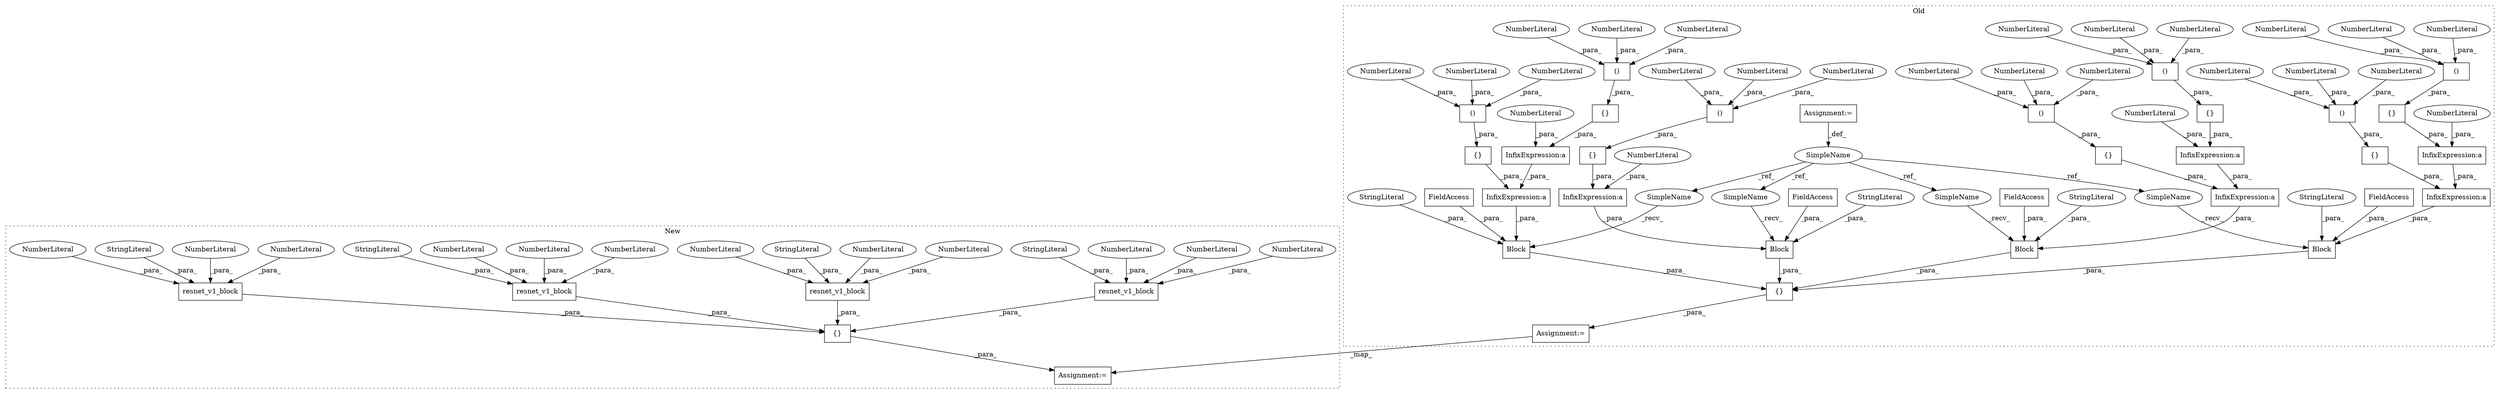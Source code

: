 digraph G {
subgraph cluster0 {
1 [label="{}" a="4" s="6777,7325" l="1,1" shape="box"];
3 [label="()" a="106" s="6890" l="32" shape="box"];
4 [label="{}" a="4" s="7034,7073" l="6,2" shape="box"];
5 [label="()" a="106" s="7040" l="33" shape="box"];
7 [label="{}" a="4" s="6884,6922" l="6,2" shape="box"];
8 [label="NumberLiteral" a="34" s="6890" l="3" shape="ellipse"];
12 [label="NumberLiteral" a="34" s="7056" l="3" shape="ellipse"];
13 [label="NumberLiteral" a="34" s="7072" l="1" shape="ellipse"];
14 [label="NumberLiteral" a="34" s="6906" l="2" shape="ellipse"];
15 [label="NumberLiteral" a="34" s="6921" l="1" shape="ellipse"];
16 [label="NumberLiteral" a="34" s="7040" l="3" shape="ellipse"];
22 [label="Assignment:=" a="7" s="6735" l="12" shape="box"];
25 [label="Assignment:=" a="7" s="6759" l="1" shape="box"];
26 [label="InfixExpression:a" a="27" s="7022" l="3" shape="box"];
27 [label="InfixExpression:a" a="27" s="7320" l="3" shape="box"];
28 [label="()" a="106" s="6833" l="32" shape="box"];
29 [label="InfixExpression:a" a="27" s="7168" l="3" shape="box"];
30 [label="()" a="106" s="7192" l="34" shape="box"];
31 [label="InfixExpression:a" a="27" s="7174" l="3" shape="box"];
32 [label="()" a="106" s="6981" l="33" shape="box"];
33 [label="InfixExpression:a" a="27" s="7016" l="3" shape="box"];
34 [label="()" a="106" s="7132" l="34" shape="box"];
35 [label="NumberLiteral" a="34" s="7171" l="2" shape="ellipse"];
36 [label="()" a="106" s="7284" l="34" shape="box"];
37 [label="NumberLiteral" a="34" s="7209" l="3" shape="ellipse"];
38 [label="NumberLiteral" a="34" s="7301" l="3" shape="ellipse"];
39 [label="NumberLiteral" a="34" s="6864" l="1" shape="ellipse"];
40 [label="NumberLiteral" a="34" s="7192" l="4" shape="ellipse"];
41 [label="NumberLiteral" a="34" s="7284" l="4" shape="ellipse"];
42 [label="NumberLiteral" a="34" s="7019" l="2" shape="ellipse"];
43 [label="NumberLiteral" a="34" s="6833" l="3" shape="ellipse"];
44 [label="NumberLiteral" a="34" s="7323" l="1" shape="ellipse"];
45 [label="NumberLiteral" a="34" s="6981" l="3" shape="ellipse"];
46 [label="NumberLiteral" a="34" s="6849" l="2" shape="ellipse"];
47 [label="{}" a="4" s="6975,7014" l="6,2" shape="box"];
48 [label="NumberLiteral" a="34" s="7225" l="1" shape="ellipse"];
49 [label="{}" a="4" s="7126,7166" l="6,2" shape="box"];
50 [label="NumberLiteral" a="34" s="7317" l="1" shape="ellipse"];
51 [label="NumberLiteral" a="34" s="7013" l="1" shape="ellipse"];
52 [label="NumberLiteral" a="34" s="6997" l="3" shape="ellipse"];
53 [label="NumberLiteral" a="34" s="7165" l="1" shape="ellipse"];
54 [label="NumberLiteral" a="34" s="7149" l="3" shape="ellipse"];
55 [label="{}" a="4" s="7278,7318" l="6,2" shape="box"];
56 [label="NumberLiteral" a="34" s="7132" l="4" shape="ellipse"];
57 [label="{}" a="4" s="6827,6865" l="6,2" shape="box"];
58 [label="InfixExpression:a" a="27" s="6867" l="3" shape="box"];
59 [label="NumberLiteral" a="34" s="6870" l="1" shape="ellipse"];
60 [label="{}" a="4" s="7186,7226" l="6,2" shape="box"];
61 [label="InfixExpression:a" a="27" s="6872" l="3" shape="box"];
70 [label="Block" a="32" s="6939,7075" l="6,1" shape="box"];
71 [label="FieldAccess" a="22" s="6954" l="10" shape="box"];
72 [label="Block" a="32" s="6791,6924" l="6,1" shape="box"];
73 [label="FieldAccess" a="22" s="6806" l="10" shape="box"];
74 [label="Block" a="32" s="7090,7228" l="6,1" shape="box"];
75 [label="FieldAccess" a="22" s="7105" l="10" shape="box"];
76 [label="Block" a="32" s="7243,7324" l="6,1" shape="box"];
77 [label="FieldAccess" a="22" s="7258" l="10" shape="box"];
78 [label="SimpleName" a="42" s="6735" l="12" shape="ellipse"];
81 [label="StringLiteral" a="45" s="6945" l="8" shape="ellipse"];
82 [label="StringLiteral" a="45" s="7249" l="8" shape="ellipse"];
83 [label="StringLiteral" a="45" s="6797" l="8" shape="ellipse"];
84 [label="StringLiteral" a="45" s="7096" l="8" shape="ellipse"];
85 [label="SimpleName" a="42" s="6778" l="12" shape="ellipse"];
86 [label="SimpleName" a="42" s="6926" l="12" shape="ellipse"];
87 [label="SimpleName" a="42" s="7077" l="12" shape="ellipse"];
88 [label="SimpleName" a="42" s="7230" l="12" shape="ellipse"];
label = "Old";
style="dotted";
}
subgraph cluster1 {
2 [label="resnet_v1_block" a="32" s="5839,5870" l="16,1" shape="box"];
6 [label="{}" a="4" s="5838,5975" l="1,1" shape="box"];
9 [label="NumberLiteral" a="34" s="5869" l="1" shape="ellipse"];
10 [label="NumberLiteral" a="34" s="5864" l="2" shape="ellipse"];
11 [label="NumberLiteral" a="34" s="5867" l="1" shape="ellipse"];
17 [label="resnet_v1_block" a="32" s="5942,5974" l="16,1" shape="box"];
18 [label="NumberLiteral" a="34" s="5967" l="3" shape="ellipse"];
19 [label="NumberLiteral" a="34" s="5971" l="1" shape="ellipse"];
20 [label="NumberLiteral" a="34" s="5973" l="1" shape="ellipse"];
21 [label="StringLiteral" a="45" s="5855" l="8" shape="ellipse"];
23 [label="StringLiteral" a="45" s="5958" l="8" shape="ellipse"];
24 [label="Assignment:=" a="7" s="5820" l="1" shape="box"];
62 [label="resnet_v1_block" a="32" s="5907,5940" l="16,1" shape="box"];
63 [label="NumberLiteral" a="34" s="5932" l="3" shape="ellipse"];
64 [label="NumberLiteral" a="34" s="5936" l="2" shape="ellipse"];
65 [label="NumberLiteral" a="34" s="5939" l="1" shape="ellipse"];
66 [label="resnet_v1_block" a="32" s="5872,5905" l="16,1" shape="box"];
67 [label="NumberLiteral" a="34" s="5901" l="2" shape="ellipse"];
68 [label="NumberLiteral" a="34" s="5904" l="1" shape="ellipse"];
69 [label="NumberLiteral" a="34" s="5897" l="3" shape="ellipse"];
79 [label="StringLiteral" a="45" s="5923" l="8" shape="ellipse"];
80 [label="StringLiteral" a="45" s="5888" l="8" shape="ellipse"];
label = "New";
style="dotted";
}
1 -> 25 [label="_para_"];
2 -> 6 [label="_para_"];
3 -> 7 [label="_para_"];
4 -> 26 [label="_para_"];
5 -> 4 [label="_para_"];
6 -> 24 [label="_para_"];
7 -> 61 [label="_para_"];
8 -> 3 [label="_para_"];
9 -> 2 [label="_para_"];
10 -> 2 [label="_para_"];
11 -> 2 [label="_para_"];
12 -> 5 [label="_para_"];
13 -> 5 [label="_para_"];
14 -> 3 [label="_para_"];
15 -> 3 [label="_para_"];
16 -> 5 [label="_para_"];
17 -> 6 [label="_para_"];
18 -> 17 [label="_para_"];
19 -> 17 [label="_para_"];
20 -> 17 [label="_para_"];
21 -> 2 [label="_para_"];
22 -> 78 [label="_def_"];
23 -> 17 [label="_para_"];
25 -> 24 [label="_map_"];
26 -> 70 [label="_para_"];
27 -> 76 [label="_para_"];
28 -> 57 [label="_para_"];
29 -> 31 [label="_para_"];
30 -> 60 [label="_para_"];
31 -> 74 [label="_para_"];
32 -> 47 [label="_para_"];
33 -> 26 [label="_para_"];
34 -> 49 [label="_para_"];
35 -> 29 [label="_para_"];
36 -> 55 [label="_para_"];
37 -> 30 [label="_para_"];
38 -> 36 [label="_para_"];
39 -> 28 [label="_para_"];
40 -> 30 [label="_para_"];
41 -> 36 [label="_para_"];
42 -> 33 [label="_para_"];
43 -> 28 [label="_para_"];
44 -> 27 [label="_para_"];
45 -> 32 [label="_para_"];
46 -> 28 [label="_para_"];
47 -> 33 [label="_para_"];
48 -> 30 [label="_para_"];
49 -> 29 [label="_para_"];
50 -> 36 [label="_para_"];
51 -> 32 [label="_para_"];
52 -> 32 [label="_para_"];
53 -> 34 [label="_para_"];
54 -> 34 [label="_para_"];
55 -> 27 [label="_para_"];
56 -> 34 [label="_para_"];
57 -> 58 [label="_para_"];
58 -> 61 [label="_para_"];
59 -> 58 [label="_para_"];
60 -> 31 [label="_para_"];
61 -> 72 [label="_para_"];
62 -> 6 [label="_para_"];
63 -> 62 [label="_para_"];
64 -> 62 [label="_para_"];
65 -> 62 [label="_para_"];
66 -> 6 [label="_para_"];
67 -> 66 [label="_para_"];
68 -> 66 [label="_para_"];
69 -> 66 [label="_para_"];
70 -> 1 [label="_para_"];
71 -> 70 [label="_para_"];
72 -> 1 [label="_para_"];
73 -> 72 [label="_para_"];
74 -> 1 [label="_para_"];
75 -> 74 [label="_para_"];
76 -> 1 [label="_para_"];
77 -> 76 [label="_para_"];
78 -> 88 [label="_ref_"];
78 -> 86 [label="_ref_"];
78 -> 87 [label="_ref_"];
78 -> 85 [label="_ref_"];
79 -> 62 [label="_para_"];
80 -> 66 [label="_para_"];
81 -> 70 [label="_para_"];
82 -> 76 [label="_para_"];
83 -> 72 [label="_para_"];
84 -> 74 [label="_para_"];
85 -> 72 [label="_recv_"];
86 -> 70 [label="_recv_"];
87 -> 74 [label="_recv_"];
88 -> 76 [label="_recv_"];
}